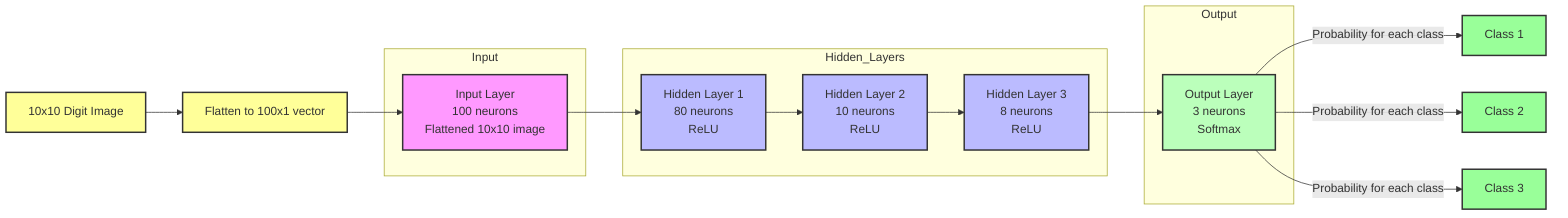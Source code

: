 graph LR
    subgraph Input
        I[Input Layer<br/>100 neurons<br/>Flattened 10x10 image]
    end
    subgraph Hidden_Layers
        H1[Hidden Layer 1<br/>80 neurons<br/>ReLU]
        H2[Hidden Layer 2<br/>10 neurons<br/>ReLU]
        H3[Hidden Layer 3<br/>8 neurons<br/>ReLU]
    end
    subgraph Output
        O[Output Layer<br/>3 neurons<br/>Softmax]
    end
    I --> H1
    H1 --> H2
    H2 --> H3
    H3 --> O
    
    style I fill:#f9f,stroke:#333,stroke-width:2px
    style H1 fill:#bbf,stroke:#333,stroke-width:2px
    style H2 fill:#bbf,stroke:#333,stroke-width:2px
    style H3 fill:#bbf,stroke:#333,stroke-width:2px
    style O fill:#bfb,stroke:#333,stroke-width:2px

    Input_Image[10x10 Digit Image] --> Flatten[Flatten to 100x1 vector]
    Flatten --> I
    O --> |Probability for each class| Class1[Class 1]
    O --> |Probability for each class| Class2[Class 2]
    O --> |Probability for each class| Class3[Class 3]

    style Input_Image fill:#ff9,stroke:#333,stroke-width:2px
    style Flatten fill:#ff9,stroke:#333,stroke-width:2px
    style Class1 fill:#9f9,stroke:#333,stroke-width:2px
    style Class2 fill:#9f9,stroke:#333,stroke-width:2px
    style Class3 fill:#9f9,stroke:#333,stroke-width:2px